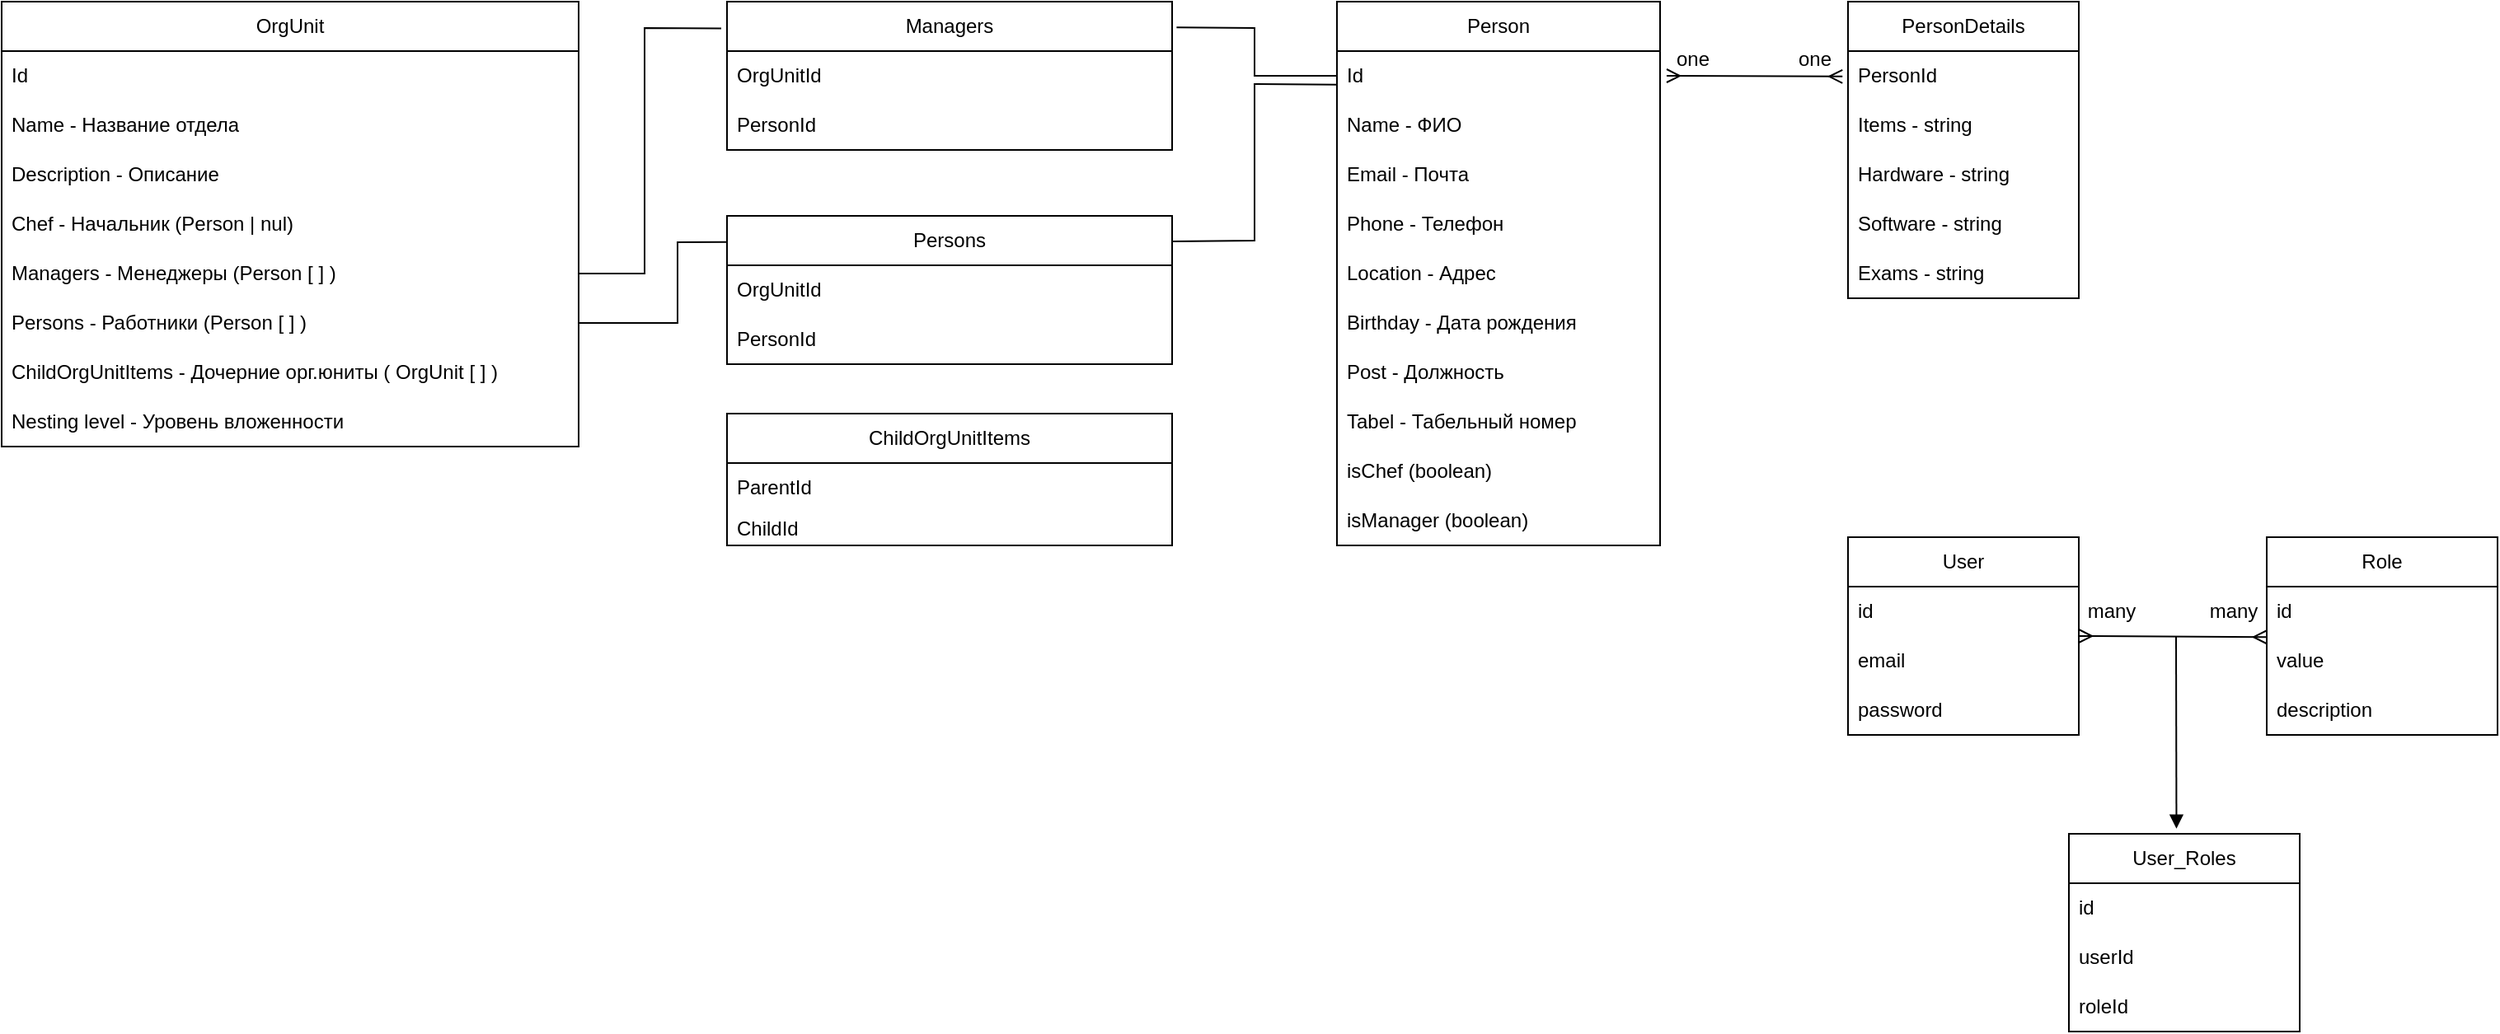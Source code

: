 <mxfile version="21.1.2" type="device">
  <diagram name="Страница 1" id="-JJ_8Ek38G9KD2-e-6LZ">
    <mxGraphModel dx="2263" dy="1005" grid="1" gridSize="10" guides="1" tooltips="1" connect="1" arrows="1" fold="1" page="1" pageScale="1" pageWidth="827" pageHeight="1169" math="0" shadow="0">
      <root>
        <mxCell id="0" />
        <mxCell id="1" parent="0" />
        <mxCell id="tt-nmIVn0dqVWNBrcWp--1" value="Person" style="swimlane;fontStyle=0;childLayout=stackLayout;horizontal=1;startSize=30;horizontalStack=0;resizeParent=1;resizeParentMax=0;resizeLast=0;collapsible=1;marginBottom=0;whiteSpace=wrap;html=1;" vertex="1" parent="1">
          <mxGeometry x="360" y="75" width="196" height="330" as="geometry" />
        </mxCell>
        <mxCell id="tt-nmIVn0dqVWNBrcWp--2" value="Id" style="text;strokeColor=none;fillColor=none;align=left;verticalAlign=middle;spacingLeft=4;spacingRight=4;overflow=hidden;points=[[0,0.5],[1,0.5]];portConstraint=eastwest;rotatable=0;whiteSpace=wrap;html=1;" vertex="1" parent="tt-nmIVn0dqVWNBrcWp--1">
          <mxGeometry y="30" width="196" height="30" as="geometry" />
        </mxCell>
        <mxCell id="tt-nmIVn0dqVWNBrcWp--3" value="Name - ФИО" style="text;strokeColor=none;fillColor=none;align=left;verticalAlign=middle;spacingLeft=4;spacingRight=4;overflow=hidden;points=[[0,0.5],[1,0.5]];portConstraint=eastwest;rotatable=0;whiteSpace=wrap;html=1;" vertex="1" parent="tt-nmIVn0dqVWNBrcWp--1">
          <mxGeometry y="60" width="196" height="30" as="geometry" />
        </mxCell>
        <mxCell id="tt-nmIVn0dqVWNBrcWp--4" value="Email - Почта" style="text;strokeColor=none;fillColor=none;align=left;verticalAlign=middle;spacingLeft=4;spacingRight=4;overflow=hidden;points=[[0,0.5],[1,0.5]];portConstraint=eastwest;rotatable=0;whiteSpace=wrap;html=1;" vertex="1" parent="tt-nmIVn0dqVWNBrcWp--1">
          <mxGeometry y="90" width="196" height="30" as="geometry" />
        </mxCell>
        <mxCell id="tt-nmIVn0dqVWNBrcWp--5" value="Phone - Телефон" style="text;strokeColor=none;fillColor=none;align=left;verticalAlign=middle;spacingLeft=4;spacingRight=4;overflow=hidden;points=[[0,0.5],[1,0.5]];portConstraint=eastwest;rotatable=0;whiteSpace=wrap;html=1;" vertex="1" parent="tt-nmIVn0dqVWNBrcWp--1">
          <mxGeometry y="120" width="196" height="30" as="geometry" />
        </mxCell>
        <mxCell id="tt-nmIVn0dqVWNBrcWp--6" value="Location - Адрес" style="text;strokeColor=none;fillColor=none;align=left;verticalAlign=middle;spacingLeft=4;spacingRight=4;overflow=hidden;points=[[0,0.5],[1,0.5]];portConstraint=eastwest;rotatable=0;whiteSpace=wrap;html=1;" vertex="1" parent="tt-nmIVn0dqVWNBrcWp--1">
          <mxGeometry y="150" width="196" height="30" as="geometry" />
        </mxCell>
        <mxCell id="tt-nmIVn0dqVWNBrcWp--7" value="Birthday - Дата рождения" style="text;strokeColor=none;fillColor=none;align=left;verticalAlign=middle;spacingLeft=4;spacingRight=4;overflow=hidden;points=[[0,0.5],[1,0.5]];portConstraint=eastwest;rotatable=0;whiteSpace=wrap;html=1;" vertex="1" parent="tt-nmIVn0dqVWNBrcWp--1">
          <mxGeometry y="180" width="196" height="30" as="geometry" />
        </mxCell>
        <mxCell id="tt-nmIVn0dqVWNBrcWp--8" value="Post - Должность" style="text;strokeColor=none;fillColor=none;align=left;verticalAlign=middle;spacingLeft=4;spacingRight=4;overflow=hidden;points=[[0,0.5],[1,0.5]];portConstraint=eastwest;rotatable=0;whiteSpace=wrap;html=1;" vertex="1" parent="tt-nmIVn0dqVWNBrcWp--1">
          <mxGeometry y="210" width="196" height="30" as="geometry" />
        </mxCell>
        <mxCell id="tt-nmIVn0dqVWNBrcWp--10" value="Tabel - Табельный номер" style="text;strokeColor=none;fillColor=none;align=left;verticalAlign=middle;spacingLeft=4;spacingRight=4;overflow=hidden;points=[[0,0.5],[1,0.5]];portConstraint=eastwest;rotatable=0;whiteSpace=wrap;html=1;" vertex="1" parent="tt-nmIVn0dqVWNBrcWp--1">
          <mxGeometry y="240" width="196" height="30" as="geometry" />
        </mxCell>
        <mxCell id="tt-nmIVn0dqVWNBrcWp--16" value="isChef (boolean)" style="text;strokeColor=none;fillColor=none;align=left;verticalAlign=middle;spacingLeft=4;spacingRight=4;overflow=hidden;points=[[0,0.5],[1,0.5]];portConstraint=eastwest;rotatable=0;whiteSpace=wrap;html=1;" vertex="1" parent="tt-nmIVn0dqVWNBrcWp--1">
          <mxGeometry y="270" width="196" height="30" as="geometry" />
        </mxCell>
        <mxCell id="tt-nmIVn0dqVWNBrcWp--17" value="isManager (boolean)" style="text;strokeColor=none;fillColor=none;align=left;verticalAlign=middle;spacingLeft=4;spacingRight=4;overflow=hidden;points=[[0,0.5],[1,0.5]];portConstraint=eastwest;rotatable=0;whiteSpace=wrap;html=1;" vertex="1" parent="tt-nmIVn0dqVWNBrcWp--1">
          <mxGeometry y="300" width="196" height="30" as="geometry" />
        </mxCell>
        <mxCell id="tt-nmIVn0dqVWNBrcWp--12" value="PersonDetails" style="swimlane;fontStyle=0;childLayout=stackLayout;horizontal=1;startSize=30;horizontalStack=0;resizeParent=1;resizeParentMax=0;resizeLast=0;collapsible=1;marginBottom=0;whiteSpace=wrap;html=1;" vertex="1" parent="1">
          <mxGeometry x="670" y="75" width="140" height="180" as="geometry" />
        </mxCell>
        <mxCell id="tt-nmIVn0dqVWNBrcWp--13" value="PersonId" style="text;strokeColor=none;fillColor=none;align=left;verticalAlign=middle;spacingLeft=4;spacingRight=4;overflow=hidden;points=[[0,0.5],[1,0.5]];portConstraint=eastwest;rotatable=0;whiteSpace=wrap;html=1;" vertex="1" parent="tt-nmIVn0dqVWNBrcWp--12">
          <mxGeometry y="30" width="140" height="30" as="geometry" />
        </mxCell>
        <mxCell id="tt-nmIVn0dqVWNBrcWp--14" value="Items - string" style="text;strokeColor=none;fillColor=none;align=left;verticalAlign=middle;spacingLeft=4;spacingRight=4;overflow=hidden;points=[[0,0.5],[1,0.5]];portConstraint=eastwest;rotatable=0;whiteSpace=wrap;html=1;" vertex="1" parent="tt-nmIVn0dqVWNBrcWp--12">
          <mxGeometry y="60" width="140" height="30" as="geometry" />
        </mxCell>
        <mxCell id="tt-nmIVn0dqVWNBrcWp--15" value="Hardware - string&amp;nbsp;" style="text;strokeColor=none;fillColor=none;align=left;verticalAlign=middle;spacingLeft=4;spacingRight=4;overflow=hidden;points=[[0,0.5],[1,0.5]];portConstraint=eastwest;rotatable=0;whiteSpace=wrap;html=1;" vertex="1" parent="tt-nmIVn0dqVWNBrcWp--12">
          <mxGeometry y="90" width="140" height="30" as="geometry" />
        </mxCell>
        <mxCell id="tt-nmIVn0dqVWNBrcWp--18" value="Software - string&amp;nbsp;&amp;nbsp;" style="text;strokeColor=none;fillColor=none;align=left;verticalAlign=middle;spacingLeft=4;spacingRight=4;overflow=hidden;points=[[0,0.5],[1,0.5]];portConstraint=eastwest;rotatable=0;whiteSpace=wrap;html=1;" vertex="1" parent="tt-nmIVn0dqVWNBrcWp--12">
          <mxGeometry y="120" width="140" height="30" as="geometry" />
        </mxCell>
        <mxCell id="tt-nmIVn0dqVWNBrcWp--19" value="Exams - string&amp;nbsp;" style="text;strokeColor=none;fillColor=none;align=left;verticalAlign=middle;spacingLeft=4;spacingRight=4;overflow=hidden;points=[[0,0.5],[1,0.5]];portConstraint=eastwest;rotatable=0;whiteSpace=wrap;html=1;" vertex="1" parent="tt-nmIVn0dqVWNBrcWp--12">
          <mxGeometry y="150" width="140" height="30" as="geometry" />
        </mxCell>
        <mxCell id="tt-nmIVn0dqVWNBrcWp--21" style="edgeStyle=orthogonalEdgeStyle;rounded=0;orthogonalLoop=1;jettySize=auto;html=1;exitX=1;exitY=0.5;exitDx=0;exitDy=0;" edge="1" parent="tt-nmIVn0dqVWNBrcWp--12" source="tt-nmIVn0dqVWNBrcWp--15" target="tt-nmIVn0dqVWNBrcWp--15">
          <mxGeometry relative="1" as="geometry" />
        </mxCell>
        <mxCell id="tt-nmIVn0dqVWNBrcWp--20" value="" style="endArrow=ERmany;startArrow=ERmany;html=1;rounded=0;entryX=-0.024;entryY=0.514;entryDx=0;entryDy=0;entryPerimeter=0;startFill=0;endFill=0;" edge="1" parent="1" target="tt-nmIVn0dqVWNBrcWp--13">
          <mxGeometry width="50" height="50" relative="1" as="geometry">
            <mxPoint x="560" y="120" as="sourcePoint" />
            <mxPoint x="610" y="235" as="targetPoint" />
          </mxGeometry>
        </mxCell>
        <mxCell id="tt-nmIVn0dqVWNBrcWp--23" value="OrgUnit" style="swimlane;fontStyle=0;childLayout=stackLayout;horizontal=1;startSize=30;horizontalStack=0;resizeParent=1;resizeParentMax=0;resizeLast=0;collapsible=1;marginBottom=0;whiteSpace=wrap;html=1;" vertex="1" parent="1">
          <mxGeometry x="-450" y="75" width="350" height="270" as="geometry" />
        </mxCell>
        <mxCell id="tt-nmIVn0dqVWNBrcWp--24" value="Id" style="text;strokeColor=none;fillColor=none;align=left;verticalAlign=middle;spacingLeft=4;spacingRight=4;overflow=hidden;points=[[0,0.5],[1,0.5]];portConstraint=eastwest;rotatable=0;whiteSpace=wrap;html=1;" vertex="1" parent="tt-nmIVn0dqVWNBrcWp--23">
          <mxGeometry y="30" width="350" height="30" as="geometry" />
        </mxCell>
        <mxCell id="tt-nmIVn0dqVWNBrcWp--25" value="Name - Название отдела" style="text;strokeColor=none;fillColor=none;align=left;verticalAlign=middle;spacingLeft=4;spacingRight=4;overflow=hidden;points=[[0,0.5],[1,0.5]];portConstraint=eastwest;rotatable=0;whiteSpace=wrap;html=1;" vertex="1" parent="tt-nmIVn0dqVWNBrcWp--23">
          <mxGeometry y="60" width="350" height="30" as="geometry" />
        </mxCell>
        <mxCell id="tt-nmIVn0dqVWNBrcWp--26" value="Description - Описание" style="text;strokeColor=none;fillColor=none;align=left;verticalAlign=middle;spacingLeft=4;spacingRight=4;overflow=hidden;points=[[0,0.5],[1,0.5]];portConstraint=eastwest;rotatable=0;whiteSpace=wrap;html=1;" vertex="1" parent="tt-nmIVn0dqVWNBrcWp--23">
          <mxGeometry y="90" width="350" height="30" as="geometry" />
        </mxCell>
        <mxCell id="tt-nmIVn0dqVWNBrcWp--27" value="Chef - Начальник (Person | nul)" style="text;strokeColor=none;fillColor=none;align=left;verticalAlign=middle;spacingLeft=4;spacingRight=4;overflow=hidden;points=[[0,0.5],[1,0.5]];portConstraint=eastwest;rotatable=0;whiteSpace=wrap;html=1;" vertex="1" parent="tt-nmIVn0dqVWNBrcWp--23">
          <mxGeometry y="120" width="350" height="30" as="geometry" />
        </mxCell>
        <mxCell id="tt-nmIVn0dqVWNBrcWp--28" value="Managers - Менеджеры (Person [ ] )" style="text;strokeColor=none;fillColor=none;align=left;verticalAlign=middle;spacingLeft=4;spacingRight=4;overflow=hidden;points=[[0,0.5],[1,0.5]];portConstraint=eastwest;rotatable=0;whiteSpace=wrap;html=1;" vertex="1" parent="tt-nmIVn0dqVWNBrcWp--23">
          <mxGeometry y="150" width="350" height="30" as="geometry" />
        </mxCell>
        <mxCell id="tt-nmIVn0dqVWNBrcWp--29" value="Persons - Работники (Person [ ] )" style="text;strokeColor=none;fillColor=none;align=left;verticalAlign=middle;spacingLeft=4;spacingRight=4;overflow=hidden;points=[[0,0.5],[1,0.5]];portConstraint=eastwest;rotatable=0;whiteSpace=wrap;html=1;" vertex="1" parent="tt-nmIVn0dqVWNBrcWp--23">
          <mxGeometry y="180" width="350" height="30" as="geometry" />
        </mxCell>
        <mxCell id="tt-nmIVn0dqVWNBrcWp--30" value="ChildOrgUnitItems - Дочерние орг.юниты ( OrgUnit [ ] )" style="text;strokeColor=none;fillColor=none;align=left;verticalAlign=middle;spacingLeft=4;spacingRight=4;overflow=hidden;points=[[0,0.5],[1,0.5]];portConstraint=eastwest;rotatable=0;whiteSpace=wrap;html=1;" vertex="1" parent="tt-nmIVn0dqVWNBrcWp--23">
          <mxGeometry y="210" width="350" height="30" as="geometry" />
        </mxCell>
        <mxCell id="tt-nmIVn0dqVWNBrcWp--33" value="Nesting level - Уровень вложенности" style="text;strokeColor=none;fillColor=none;align=left;verticalAlign=middle;spacingLeft=4;spacingRight=4;overflow=hidden;points=[[0,0.5],[1,0.5]];portConstraint=eastwest;rotatable=0;whiteSpace=wrap;html=1;" vertex="1" parent="tt-nmIVn0dqVWNBrcWp--23">
          <mxGeometry y="240" width="350" height="30" as="geometry" />
        </mxCell>
        <mxCell id="tt-nmIVn0dqVWNBrcWp--34" value="Managers" style="swimlane;fontStyle=0;childLayout=stackLayout;horizontal=1;startSize=30;horizontalStack=0;resizeParent=1;resizeParentMax=0;resizeLast=0;collapsible=1;marginBottom=0;whiteSpace=wrap;html=1;" vertex="1" parent="1">
          <mxGeometry x="-10" y="75" width="270" height="90" as="geometry" />
        </mxCell>
        <mxCell id="tt-nmIVn0dqVWNBrcWp--35" value="OrgUnitId&lt;br&gt;" style="text;strokeColor=none;fillColor=none;align=left;verticalAlign=middle;spacingLeft=4;spacingRight=4;overflow=hidden;points=[[0,0.5],[1,0.5]];portConstraint=eastwest;rotatable=0;whiteSpace=wrap;html=1;" vertex="1" parent="tt-nmIVn0dqVWNBrcWp--34">
          <mxGeometry y="30" width="270" height="30" as="geometry" />
        </mxCell>
        <mxCell id="tt-nmIVn0dqVWNBrcWp--36" value="PersonId&lt;br&gt;" style="text;strokeColor=none;fillColor=none;align=left;verticalAlign=middle;spacingLeft=4;spacingRight=4;overflow=hidden;points=[[0,0.5],[1,0.5]];portConstraint=eastwest;rotatable=0;whiteSpace=wrap;html=1;" vertex="1" parent="tt-nmIVn0dqVWNBrcWp--34">
          <mxGeometry y="60" width="270" height="30" as="geometry" />
        </mxCell>
        <mxCell id="tt-nmIVn0dqVWNBrcWp--38" value="Persons" style="swimlane;fontStyle=0;childLayout=stackLayout;horizontal=1;startSize=30;horizontalStack=0;resizeParent=1;resizeParentMax=0;resizeLast=0;collapsible=1;marginBottom=0;whiteSpace=wrap;html=1;" vertex="1" parent="1">
          <mxGeometry x="-10" y="205" width="270" height="90" as="geometry" />
        </mxCell>
        <mxCell id="tt-nmIVn0dqVWNBrcWp--39" value="OrgUnitId&lt;br&gt;" style="text;strokeColor=none;fillColor=none;align=left;verticalAlign=middle;spacingLeft=4;spacingRight=4;overflow=hidden;points=[[0,0.5],[1,0.5]];portConstraint=eastwest;rotatable=0;whiteSpace=wrap;html=1;" vertex="1" parent="tt-nmIVn0dqVWNBrcWp--38">
          <mxGeometry y="30" width="270" height="30" as="geometry" />
        </mxCell>
        <mxCell id="tt-nmIVn0dqVWNBrcWp--40" value="PersonId&lt;br&gt;" style="text;strokeColor=none;fillColor=none;align=left;verticalAlign=middle;spacingLeft=4;spacingRight=4;overflow=hidden;points=[[0,0.5],[1,0.5]];portConstraint=eastwest;rotatable=0;whiteSpace=wrap;html=1;" vertex="1" parent="tt-nmIVn0dqVWNBrcWp--38">
          <mxGeometry y="60" width="270" height="30" as="geometry" />
        </mxCell>
        <mxCell id="tt-nmIVn0dqVWNBrcWp--41" value="" style="endArrow=none;html=1;rounded=0;exitX=1;exitY=0.5;exitDx=0;exitDy=0;entryX=-0.013;entryY=0.181;entryDx=0;entryDy=0;entryPerimeter=0;" edge="1" parent="1" source="tt-nmIVn0dqVWNBrcWp--28" target="tt-nmIVn0dqVWNBrcWp--34">
          <mxGeometry width="50" height="50" relative="1" as="geometry">
            <mxPoint x="60" y="235" as="sourcePoint" />
            <mxPoint x="-50" y="85" as="targetPoint" />
            <Array as="points">
              <mxPoint x="-60" y="240" />
              <mxPoint x="-60" y="91" />
            </Array>
          </mxGeometry>
        </mxCell>
        <mxCell id="tt-nmIVn0dqVWNBrcWp--42" value="" style="endArrow=none;html=1;rounded=0;entryX=1;entryY=0.5;entryDx=0;entryDy=0;exitX=0.001;exitY=0.176;exitDx=0;exitDy=0;exitPerimeter=0;" edge="1" parent="1" source="tt-nmIVn0dqVWNBrcWp--38" target="tt-nmIVn0dqVWNBrcWp--29">
          <mxGeometry width="50" height="50" relative="1" as="geometry">
            <mxPoint x="-30" y="270" as="sourcePoint" />
            <mxPoint x="-100" y="255" as="targetPoint" />
            <Array as="points">
              <mxPoint x="-40" y="221" />
              <mxPoint x="-40" y="270" />
            </Array>
          </mxGeometry>
        </mxCell>
        <mxCell id="tt-nmIVn0dqVWNBrcWp--43" value="" style="endArrow=none;html=1;rounded=0;entryX=0;entryY=0.5;entryDx=0;entryDy=0;exitX=1.01;exitY=0.174;exitDx=0;exitDy=0;exitPerimeter=0;" edge="1" parent="1" source="tt-nmIVn0dqVWNBrcWp--34" target="tt-nmIVn0dqVWNBrcWp--2">
          <mxGeometry width="50" height="50" relative="1" as="geometry">
            <mxPoint x="120" y="225" as="sourcePoint" />
            <mxPoint x="170" y="175" as="targetPoint" />
            <Array as="points">
              <mxPoint x="310" y="91" />
              <mxPoint x="310" y="120" />
            </Array>
          </mxGeometry>
        </mxCell>
        <mxCell id="tt-nmIVn0dqVWNBrcWp--44" value="" style="endArrow=none;html=1;rounded=0;entryX=0;entryY=0.678;entryDx=0;entryDy=0;entryPerimeter=0;exitX=1.002;exitY=0.172;exitDx=0;exitDy=0;exitPerimeter=0;" edge="1" parent="1" source="tt-nmIVn0dqVWNBrcWp--38" target="tt-nmIVn0dqVWNBrcWp--2">
          <mxGeometry width="50" height="50" relative="1" as="geometry">
            <mxPoint x="260" y="235" as="sourcePoint" />
            <mxPoint x="310" y="185" as="targetPoint" />
            <Array as="points">
              <mxPoint x="310" y="220" />
              <mxPoint x="310" y="125" />
            </Array>
          </mxGeometry>
        </mxCell>
        <mxCell id="tt-nmIVn0dqVWNBrcWp--45" value="ChildOrgUnitItems" style="swimlane;fontStyle=0;childLayout=stackLayout;horizontal=1;startSize=30;horizontalStack=0;resizeParent=1;resizeParentMax=0;resizeLast=0;collapsible=1;marginBottom=0;whiteSpace=wrap;html=1;" vertex="1" parent="1">
          <mxGeometry x="-10" y="325" width="270" height="80" as="geometry" />
        </mxCell>
        <mxCell id="tt-nmIVn0dqVWNBrcWp--46" value="ParentId" style="text;strokeColor=none;fillColor=none;align=left;verticalAlign=middle;spacingLeft=4;spacingRight=4;overflow=hidden;points=[[0,0.5],[1,0.5]];portConstraint=eastwest;rotatable=0;whiteSpace=wrap;html=1;" vertex="1" parent="tt-nmIVn0dqVWNBrcWp--45">
          <mxGeometry y="30" width="270" height="30" as="geometry" />
        </mxCell>
        <mxCell id="tt-nmIVn0dqVWNBrcWp--47" value="ChildId" style="text;strokeColor=none;fillColor=none;align=left;verticalAlign=middle;spacingLeft=4;spacingRight=4;overflow=hidden;points=[[0,0.5],[1,0.5]];portConstraint=eastwest;rotatable=0;whiteSpace=wrap;html=1;" vertex="1" parent="tt-nmIVn0dqVWNBrcWp--45">
          <mxGeometry y="60" width="270" height="20" as="geometry" />
        </mxCell>
        <mxCell id="tt-nmIVn0dqVWNBrcWp--49" value="one" style="text;html=1;strokeColor=none;fillColor=none;align=center;verticalAlign=middle;whiteSpace=wrap;rounded=0;" vertex="1" parent="1">
          <mxGeometry x="556" y="105" width="40" height="10" as="geometry" />
        </mxCell>
        <mxCell id="tt-nmIVn0dqVWNBrcWp--50" value="one" style="text;html=1;strokeColor=none;fillColor=none;align=center;verticalAlign=middle;whiteSpace=wrap;rounded=0;" vertex="1" parent="1">
          <mxGeometry x="630" y="105" width="40" height="10" as="geometry" />
        </mxCell>
        <mxCell id="tt-nmIVn0dqVWNBrcWp--53" value="User" style="swimlane;fontStyle=0;childLayout=stackLayout;horizontal=1;startSize=30;horizontalStack=0;resizeParent=1;resizeParentMax=0;resizeLast=0;collapsible=1;marginBottom=0;whiteSpace=wrap;html=1;" vertex="1" parent="1">
          <mxGeometry x="670" y="400" width="140" height="120" as="geometry" />
        </mxCell>
        <mxCell id="tt-nmIVn0dqVWNBrcWp--54" value="id" style="text;strokeColor=none;fillColor=none;align=left;verticalAlign=middle;spacingLeft=4;spacingRight=4;overflow=hidden;points=[[0,0.5],[1,0.5]];portConstraint=eastwest;rotatable=0;whiteSpace=wrap;html=1;" vertex="1" parent="tt-nmIVn0dqVWNBrcWp--53">
          <mxGeometry y="30" width="140" height="30" as="geometry" />
        </mxCell>
        <mxCell id="tt-nmIVn0dqVWNBrcWp--55" value="email" style="text;strokeColor=none;fillColor=none;align=left;verticalAlign=middle;spacingLeft=4;spacingRight=4;overflow=hidden;points=[[0,0.5],[1,0.5]];portConstraint=eastwest;rotatable=0;whiteSpace=wrap;html=1;" vertex="1" parent="tt-nmIVn0dqVWNBrcWp--53">
          <mxGeometry y="60" width="140" height="30" as="geometry" />
        </mxCell>
        <mxCell id="tt-nmIVn0dqVWNBrcWp--56" value="password" style="text;strokeColor=none;fillColor=none;align=left;verticalAlign=middle;spacingLeft=4;spacingRight=4;overflow=hidden;points=[[0,0.5],[1,0.5]];portConstraint=eastwest;rotatable=0;whiteSpace=wrap;html=1;" vertex="1" parent="tt-nmIVn0dqVWNBrcWp--53">
          <mxGeometry y="90" width="140" height="30" as="geometry" />
        </mxCell>
        <mxCell id="tt-nmIVn0dqVWNBrcWp--57" value="Role" style="swimlane;fontStyle=0;childLayout=stackLayout;horizontal=1;startSize=30;horizontalStack=0;resizeParent=1;resizeParentMax=0;resizeLast=0;collapsible=1;marginBottom=0;whiteSpace=wrap;html=1;" vertex="1" parent="1">
          <mxGeometry x="924" y="400" width="140" height="120" as="geometry" />
        </mxCell>
        <mxCell id="tt-nmIVn0dqVWNBrcWp--58" value="id" style="text;strokeColor=none;fillColor=none;align=left;verticalAlign=middle;spacingLeft=4;spacingRight=4;overflow=hidden;points=[[0,0.5],[1,0.5]];portConstraint=eastwest;rotatable=0;whiteSpace=wrap;html=1;" vertex="1" parent="tt-nmIVn0dqVWNBrcWp--57">
          <mxGeometry y="30" width="140" height="30" as="geometry" />
        </mxCell>
        <mxCell id="tt-nmIVn0dqVWNBrcWp--59" value="value" style="text;strokeColor=none;fillColor=none;align=left;verticalAlign=middle;spacingLeft=4;spacingRight=4;overflow=hidden;points=[[0,0.5],[1,0.5]];portConstraint=eastwest;rotatable=0;whiteSpace=wrap;html=1;" vertex="1" parent="tt-nmIVn0dqVWNBrcWp--57">
          <mxGeometry y="60" width="140" height="30" as="geometry" />
        </mxCell>
        <mxCell id="tt-nmIVn0dqVWNBrcWp--60" value="description" style="text;strokeColor=none;fillColor=none;align=left;verticalAlign=middle;spacingLeft=4;spacingRight=4;overflow=hidden;points=[[0,0.5],[1,0.5]];portConstraint=eastwest;rotatable=0;whiteSpace=wrap;html=1;" vertex="1" parent="tt-nmIVn0dqVWNBrcWp--57">
          <mxGeometry y="90" width="140" height="30" as="geometry" />
        </mxCell>
        <mxCell id="tt-nmIVn0dqVWNBrcWp--61" value="User_Roles" style="swimlane;fontStyle=0;childLayout=stackLayout;horizontal=1;startSize=30;horizontalStack=0;resizeParent=1;resizeParentMax=0;resizeLast=0;collapsible=1;marginBottom=0;whiteSpace=wrap;html=1;" vertex="1" parent="1">
          <mxGeometry x="804" y="580" width="140" height="120" as="geometry" />
        </mxCell>
        <mxCell id="tt-nmIVn0dqVWNBrcWp--62" value="id" style="text;strokeColor=none;fillColor=none;align=left;verticalAlign=middle;spacingLeft=4;spacingRight=4;overflow=hidden;points=[[0,0.5],[1,0.5]];portConstraint=eastwest;rotatable=0;whiteSpace=wrap;html=1;" vertex="1" parent="tt-nmIVn0dqVWNBrcWp--61">
          <mxGeometry y="30" width="140" height="30" as="geometry" />
        </mxCell>
        <mxCell id="tt-nmIVn0dqVWNBrcWp--63" value="userId" style="text;strokeColor=none;fillColor=none;align=left;verticalAlign=middle;spacingLeft=4;spacingRight=4;overflow=hidden;points=[[0,0.5],[1,0.5]];portConstraint=eastwest;rotatable=0;whiteSpace=wrap;html=1;" vertex="1" parent="tt-nmIVn0dqVWNBrcWp--61">
          <mxGeometry y="60" width="140" height="30" as="geometry" />
        </mxCell>
        <mxCell id="tt-nmIVn0dqVWNBrcWp--64" value="roleId" style="text;strokeColor=none;fillColor=none;align=left;verticalAlign=middle;spacingLeft=4;spacingRight=4;overflow=hidden;points=[[0,0.5],[1,0.5]];portConstraint=eastwest;rotatable=0;whiteSpace=wrap;html=1;" vertex="1" parent="tt-nmIVn0dqVWNBrcWp--61">
          <mxGeometry y="90" width="140" height="30" as="geometry" />
        </mxCell>
        <mxCell id="tt-nmIVn0dqVWNBrcWp--66" value="" style="endArrow=ERmany;html=1;rounded=0;exitX=1;exitY=0.5;exitDx=0;exitDy=0;entryX=0;entryY=0.021;entryDx=0;entryDy=0;entryPerimeter=0;startArrow=ERmany;startFill=0;endFill=0;" edge="1" parent="1" source="tt-nmIVn0dqVWNBrcWp--53" target="tt-nmIVn0dqVWNBrcWp--59">
          <mxGeometry width="50" height="50" relative="1" as="geometry">
            <mxPoint x="834" y="600" as="sourcePoint" />
            <mxPoint x="884" y="550" as="targetPoint" />
          </mxGeometry>
        </mxCell>
        <mxCell id="tt-nmIVn0dqVWNBrcWp--67" value="many" style="text;html=1;strokeColor=none;fillColor=none;align=center;verticalAlign=middle;whiteSpace=wrap;rounded=0;" vertex="1" parent="1">
          <mxGeometry x="810" y="440" width="40" height="10" as="geometry" />
        </mxCell>
        <mxCell id="tt-nmIVn0dqVWNBrcWp--68" value="many" style="text;html=1;strokeColor=none;fillColor=none;align=center;verticalAlign=middle;whiteSpace=wrap;rounded=0;" vertex="1" parent="1">
          <mxGeometry x="884" y="440" width="40" height="10" as="geometry" />
        </mxCell>
        <mxCell id="tt-nmIVn0dqVWNBrcWp--69" value="" style="endArrow=none;html=1;rounded=0;exitX=0.466;exitY=-0.026;exitDx=0;exitDy=0;exitPerimeter=0;startArrow=block;startFill=1;" edge="1" parent="1" source="tt-nmIVn0dqVWNBrcWp--61">
          <mxGeometry width="50" height="50" relative="1" as="geometry">
            <mxPoint x="784" y="490" as="sourcePoint" />
            <mxPoint x="869" y="460" as="targetPoint" />
          </mxGeometry>
        </mxCell>
      </root>
    </mxGraphModel>
  </diagram>
</mxfile>
